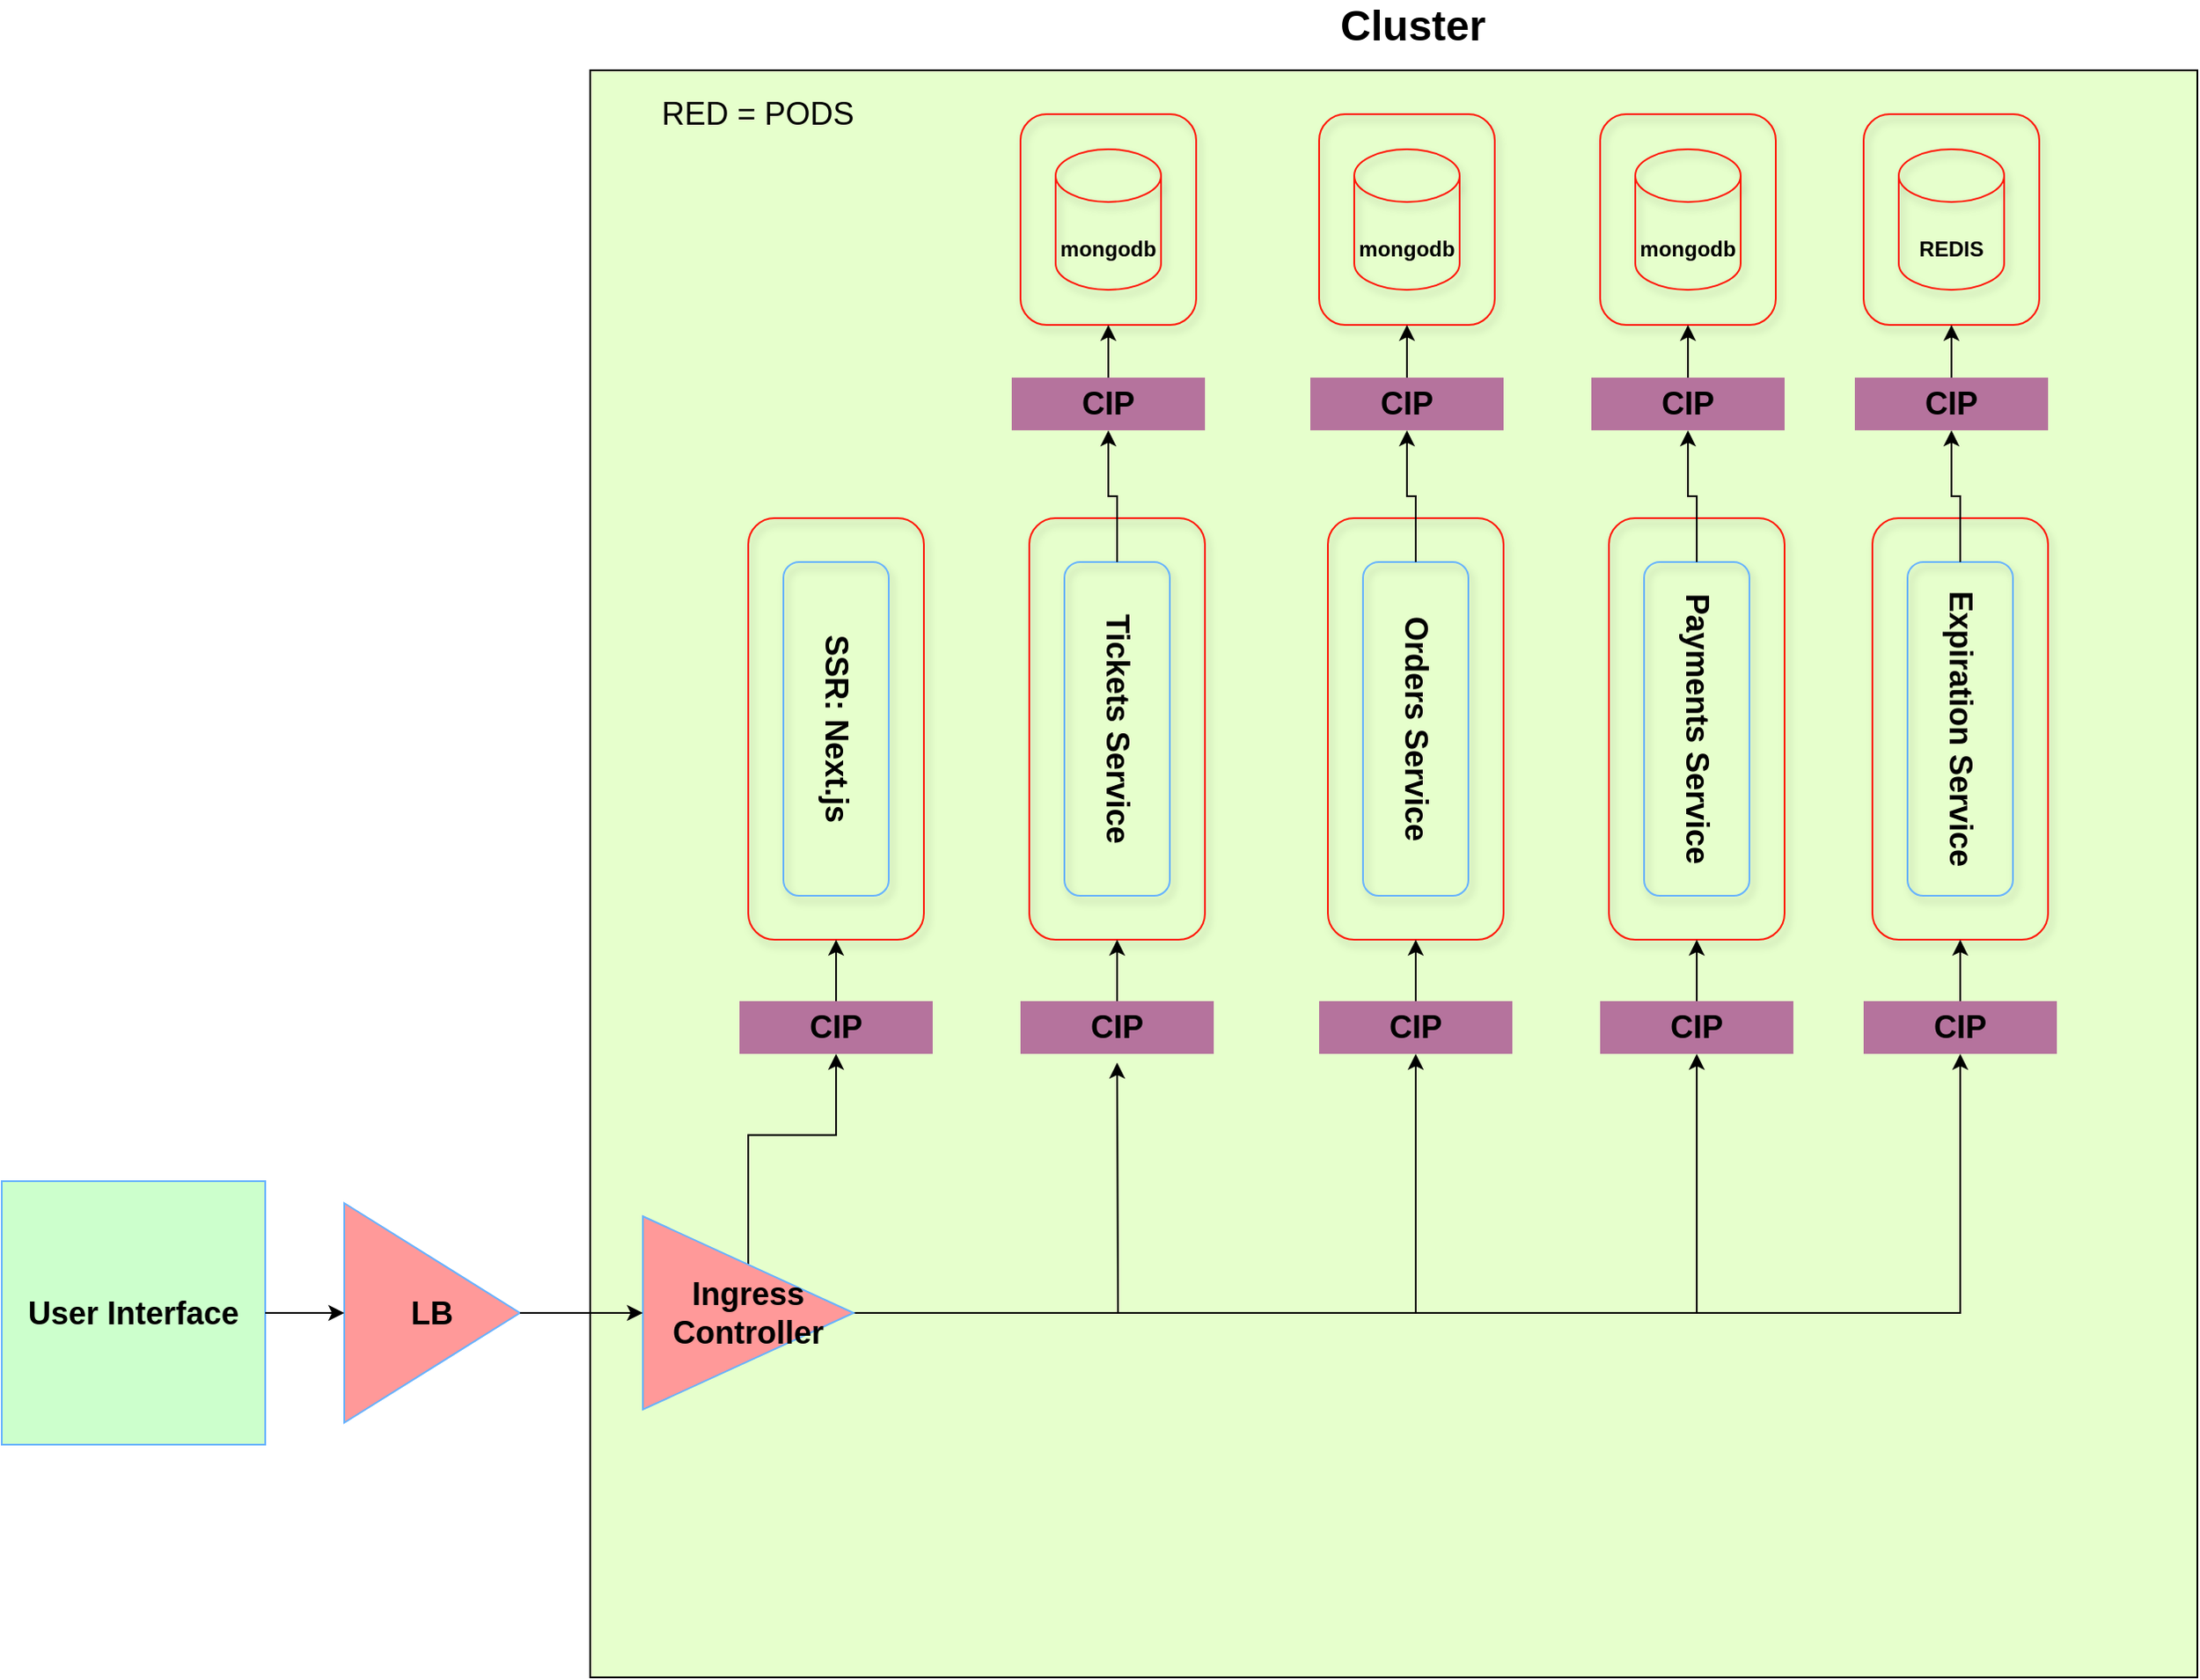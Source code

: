 <mxfile version="16.1.2" type="device"><diagram id="q9wXxjM_ykx0TMr-41ZR" name="Page-1"><mxGraphModel dx="3087" dy="1442" grid="1" gridSize="10" guides="1" tooltips="1" connect="1" arrows="1" fold="1" page="1" pageScale="1" pageWidth="850" pageHeight="1100" math="0" shadow="0"><root><mxCell id="0"/><mxCell id="1" parent="0"/><mxCell id="NYNyKy0_r3egmbN0h02k-190" value="&lt;b&gt;User Interface&lt;/b&gt;" style="whiteSpace=wrap;html=1;aspect=fixed;shadow=0;fontSize=18;strokeColor=#66B2FF;fillColor=#CCFFCC;" vertex="1" parent="1"><mxGeometry x="-790" y="707.5" width="150" height="150" as="geometry"/></mxCell><mxCell id="NYNyKy0_r3egmbN0h02k-1" value="" style="whiteSpace=wrap;html=1;aspect=fixed;fillColor=#E6FFCC;" vertex="1" parent="1"><mxGeometry x="-455" y="75" width="915" height="915" as="geometry"/></mxCell><mxCell id="NYNyKy0_r3egmbN0h02k-2" value="&lt;font style=&quot;font-size: 24px&quot;&gt;&lt;b&gt;Cluster&lt;/b&gt;&lt;/font&gt;" style="text;html=1;align=center;verticalAlign=middle;resizable=0;points=[];autosize=1;strokeColor=none;fillColor=none;" vertex="1" parent="1"><mxGeometry x="-37.5" y="40" width="100" height="20" as="geometry"/></mxCell><mxCell id="NYNyKy0_r3egmbN0h02k-89" value="" style="group" vertex="1" connectable="0" parent="1"><mxGeometry x="-370" y="330" width="110" height="305" as="geometry"/></mxCell><mxCell id="NYNyKy0_r3egmbN0h02k-94" value="&lt;b&gt;CIP&lt;/b&gt;" style="rounded=0;whiteSpace=wrap;html=1;shadow=0;fontSize=18;strokeColor=none;fillColor=#B5739D;" vertex="1" parent="NYNyKy0_r3egmbN0h02k-89"><mxGeometry y="275" width="110" height="30" as="geometry"/></mxCell><mxCell id="NYNyKy0_r3egmbN0h02k-97" value="" style="group" vertex="1" connectable="0" parent="NYNyKy0_r3egmbN0h02k-89"><mxGeometry x="5" width="100" height="240" as="geometry"/></mxCell><mxCell id="NYNyKy0_r3egmbN0h02k-90" value="" style="group" vertex="1" connectable="0" parent="NYNyKy0_r3egmbN0h02k-97"><mxGeometry width="100" height="240" as="geometry"/></mxCell><mxCell id="NYNyKy0_r3egmbN0h02k-91" value="" style="rounded=1;whiteSpace=wrap;html=1;shadow=1;fontSize=24;strokeColor=#FF1808;fillColor=none;rotation=90;" vertex="1" parent="NYNyKy0_r3egmbN0h02k-90"><mxGeometry x="-70" y="70" width="240" height="100" as="geometry"/></mxCell><mxCell id="NYNyKy0_r3egmbN0h02k-92" value="&lt;font style=&quot;font-size: 18px&quot;&gt;&lt;b&gt;SSR: Next.js&lt;br&gt;&lt;/b&gt;&lt;/font&gt;" style="rounded=1;whiteSpace=wrap;html=1;shadow=1;fontSize=12;strokeColor=#66B2FF;fillColor=none;rotation=90;" vertex="1" parent="NYNyKy0_r3egmbN0h02k-90"><mxGeometry x="-45" y="90" width="190" height="60" as="geometry"/></mxCell><mxCell id="NYNyKy0_r3egmbN0h02k-93" style="edgeStyle=orthogonalEdgeStyle;rounded=0;orthogonalLoop=1;jettySize=auto;html=1;entryX=1;entryY=0.5;entryDx=0;entryDy=0;fontSize=18;" edge="1" parent="NYNyKy0_r3egmbN0h02k-89" source="NYNyKy0_r3egmbN0h02k-94" target="NYNyKy0_r3egmbN0h02k-91"><mxGeometry relative="1" as="geometry"/></mxCell><mxCell id="NYNyKy0_r3egmbN0h02k-100" value="" style="group" vertex="1" connectable="0" parent="1"><mxGeometry x="-215" y="100" width="115" height="535" as="geometry"/></mxCell><mxCell id="NYNyKy0_r3egmbN0h02k-18" value="&lt;b&gt;CIP&lt;/b&gt;" style="rounded=0;whiteSpace=wrap;html=1;shadow=0;fontSize=18;strokeColor=none;fillColor=#B5739D;" vertex="1" parent="NYNyKy0_r3egmbN0h02k-100"><mxGeometry y="150" width="110" height="30" as="geometry"/></mxCell><mxCell id="NYNyKy0_r3egmbN0h02k-20" value="" style="group" vertex="1" connectable="0" parent="NYNyKy0_r3egmbN0h02k-100"><mxGeometry x="5" width="100" height="120" as="geometry"/></mxCell><mxCell id="NYNyKy0_r3egmbN0h02k-12" value="" style="group" vertex="1" connectable="0" parent="NYNyKy0_r3egmbN0h02k-20"><mxGeometry width="100" height="120" as="geometry"/></mxCell><mxCell id="NYNyKy0_r3egmbN0h02k-5" value="" style="rounded=1;whiteSpace=wrap;html=1;shadow=1;fontSize=24;strokeColor=#FF1808;fillColor=none;rotation=90;" vertex="1" parent="NYNyKy0_r3egmbN0h02k-12"><mxGeometry x="-10" y="10" width="120" height="100" as="geometry"/></mxCell><mxCell id="NYNyKy0_r3egmbN0h02k-6" value="&lt;font style=&quot;font-size: 12px&quot;&gt;&lt;b&gt;mongodb&lt;/b&gt;&lt;/font&gt;" style="shape=cylinder3;whiteSpace=wrap;html=1;boundedLbl=1;backgroundOutline=1;size=15;shadow=1;fontSize=24;strokeColor=#FF1808;fillColor=none;" vertex="1" parent="NYNyKy0_r3egmbN0h02k-12"><mxGeometry x="20" y="20" width="60" height="80" as="geometry"/></mxCell><mxCell id="NYNyKy0_r3egmbN0h02k-30" value="" style="group" vertex="1" connectable="0" parent="NYNyKy0_r3egmbN0h02k-100"><mxGeometry x="5" y="230" width="110" height="305" as="geometry"/></mxCell><mxCell id="NYNyKy0_r3egmbN0h02k-10" value="" style="group" vertex="1" connectable="0" parent="NYNyKy0_r3egmbN0h02k-30"><mxGeometry x="5" width="100" height="240" as="geometry"/></mxCell><mxCell id="NYNyKy0_r3egmbN0h02k-4" value="" style="rounded=1;whiteSpace=wrap;html=1;shadow=1;fontSize=24;strokeColor=#FF1808;fillColor=none;rotation=90;" vertex="1" parent="NYNyKy0_r3egmbN0h02k-10"><mxGeometry x="-70" y="70" width="240" height="100" as="geometry"/></mxCell><mxCell id="NYNyKy0_r3egmbN0h02k-7" value="&lt;font style=&quot;font-size: 18px&quot;&gt;&lt;b&gt;Tickets Service&lt;/b&gt;&lt;/font&gt;" style="rounded=1;whiteSpace=wrap;html=1;shadow=1;fontSize=12;strokeColor=#66B2FF;fillColor=none;rotation=90;" vertex="1" parent="NYNyKy0_r3egmbN0h02k-10"><mxGeometry x="-45" y="90" width="190" height="60" as="geometry"/></mxCell><mxCell id="NYNyKy0_r3egmbN0h02k-29" style="edgeStyle=orthogonalEdgeStyle;rounded=0;orthogonalLoop=1;jettySize=auto;html=1;entryX=1;entryY=0.5;entryDx=0;entryDy=0;fontSize=18;" edge="1" parent="NYNyKy0_r3egmbN0h02k-30" source="NYNyKy0_r3egmbN0h02k-27" target="NYNyKy0_r3egmbN0h02k-4"><mxGeometry relative="1" as="geometry"/></mxCell><mxCell id="NYNyKy0_r3egmbN0h02k-27" value="&lt;b&gt;CIP&lt;/b&gt;" style="rounded=0;whiteSpace=wrap;html=1;shadow=0;fontSize=18;strokeColor=none;fillColor=#B5739D;" vertex="1" parent="NYNyKy0_r3egmbN0h02k-30"><mxGeometry y="275" width="110" height="30" as="geometry"/></mxCell><mxCell id="NYNyKy0_r3egmbN0h02k-37" style="edgeStyle=orthogonalEdgeStyle;rounded=0;orthogonalLoop=1;jettySize=auto;html=1;entryX=0.5;entryY=1;entryDx=0;entryDy=0;fontSize=18;" edge="1" parent="NYNyKy0_r3egmbN0h02k-100" source="NYNyKy0_r3egmbN0h02k-7" target="NYNyKy0_r3egmbN0h02k-18"><mxGeometry relative="1" as="geometry"/></mxCell><mxCell id="NYNyKy0_r3egmbN0h02k-19" style="edgeStyle=orthogonalEdgeStyle;rounded=0;orthogonalLoop=1;jettySize=auto;html=1;entryX=1;entryY=0.5;entryDx=0;entryDy=0;fontSize=18;" edge="1" parent="NYNyKy0_r3egmbN0h02k-100" source="NYNyKy0_r3egmbN0h02k-18" target="NYNyKy0_r3egmbN0h02k-5"><mxGeometry relative="1" as="geometry"/></mxCell><mxCell id="NYNyKy0_r3egmbN0h02k-101" value="&lt;font style=&quot;font-size: 18px&quot;&gt;RED = PODS&lt;/font&gt;" style="text;html=1;align=center;verticalAlign=middle;resizable=0;points=[];autosize=1;strokeColor=none;fillColor=none;fontSize=18;" vertex="1" parent="1"><mxGeometry x="-425" y="85" width="130" height="30" as="geometry"/></mxCell><mxCell id="NYNyKy0_r3egmbN0h02k-110" value="" style="group" vertex="1" connectable="0" parent="1"><mxGeometry x="-45" y="100" width="115" height="535" as="geometry"/></mxCell><mxCell id="NYNyKy0_r3egmbN0h02k-112" value="" style="group" vertex="1" connectable="0" parent="NYNyKy0_r3egmbN0h02k-110"><mxGeometry x="5" width="100" height="120" as="geometry"/></mxCell><mxCell id="NYNyKy0_r3egmbN0h02k-113" value="" style="group" vertex="1" connectable="0" parent="NYNyKy0_r3egmbN0h02k-112"><mxGeometry width="100" height="120" as="geometry"/></mxCell><mxCell id="NYNyKy0_r3egmbN0h02k-114" value="" style="rounded=1;whiteSpace=wrap;html=1;shadow=1;fontSize=24;strokeColor=#FF1808;fillColor=none;rotation=90;" vertex="1" parent="NYNyKy0_r3egmbN0h02k-113"><mxGeometry x="-10" y="10" width="120" height="100" as="geometry"/></mxCell><mxCell id="NYNyKy0_r3egmbN0h02k-115" value="&lt;font style=&quot;font-size: 12px&quot;&gt;&lt;b&gt;mongodb&lt;/b&gt;&lt;/font&gt;" style="shape=cylinder3;whiteSpace=wrap;html=1;boundedLbl=1;backgroundOutline=1;size=15;shadow=1;fontSize=24;strokeColor=#FF1808;fillColor=none;" vertex="1" parent="NYNyKy0_r3egmbN0h02k-113"><mxGeometry x="20" y="20" width="60" height="80" as="geometry"/></mxCell><mxCell id="NYNyKy0_r3egmbN0h02k-136" value="" style="group" vertex="1" connectable="0" parent="NYNyKy0_r3egmbN0h02k-110"><mxGeometry y="150" width="115" height="385" as="geometry"/></mxCell><mxCell id="NYNyKy0_r3egmbN0h02k-111" value="&lt;b&gt;CIP&lt;/b&gt;" style="rounded=0;whiteSpace=wrap;html=1;shadow=0;fontSize=18;strokeColor=none;fillColor=#B5739D;" vertex="1" parent="NYNyKy0_r3egmbN0h02k-136"><mxGeometry width="110" height="30" as="geometry"/></mxCell><mxCell id="NYNyKy0_r3egmbN0h02k-116" value="" style="group" vertex="1" connectable="0" parent="NYNyKy0_r3egmbN0h02k-136"><mxGeometry x="5" y="80" width="110" height="305" as="geometry"/></mxCell><mxCell id="NYNyKy0_r3egmbN0h02k-117" value="" style="group" vertex="1" connectable="0" parent="NYNyKy0_r3egmbN0h02k-116"><mxGeometry x="5" width="100" height="240" as="geometry"/></mxCell><mxCell id="NYNyKy0_r3egmbN0h02k-118" value="" style="rounded=1;whiteSpace=wrap;html=1;shadow=1;fontSize=24;strokeColor=#FF1808;fillColor=none;rotation=90;" vertex="1" parent="NYNyKy0_r3egmbN0h02k-117"><mxGeometry x="-70" y="70" width="240" height="100" as="geometry"/></mxCell><mxCell id="NYNyKy0_r3egmbN0h02k-119" value="&lt;font style=&quot;font-size: 18px&quot;&gt;&lt;b&gt;Orders Service&lt;br&gt;&lt;/b&gt;&lt;/font&gt;" style="rounded=1;whiteSpace=wrap;html=1;shadow=1;fontSize=12;strokeColor=#66B2FF;fillColor=none;rotation=90;" vertex="1" parent="NYNyKy0_r3egmbN0h02k-117"><mxGeometry x="-45" y="90" width="190" height="60" as="geometry"/></mxCell><mxCell id="NYNyKy0_r3egmbN0h02k-120" style="edgeStyle=orthogonalEdgeStyle;rounded=0;orthogonalLoop=1;jettySize=auto;html=1;entryX=1;entryY=0.5;entryDx=0;entryDy=0;fontSize=18;" edge="1" parent="NYNyKy0_r3egmbN0h02k-116" source="NYNyKy0_r3egmbN0h02k-121" target="NYNyKy0_r3egmbN0h02k-118"><mxGeometry relative="1" as="geometry"/></mxCell><mxCell id="NYNyKy0_r3egmbN0h02k-121" value="&lt;b&gt;CIP&lt;/b&gt;" style="rounded=0;whiteSpace=wrap;html=1;shadow=0;fontSize=18;strokeColor=none;fillColor=#B5739D;" vertex="1" parent="NYNyKy0_r3egmbN0h02k-116"><mxGeometry y="275" width="110" height="30" as="geometry"/></mxCell><mxCell id="NYNyKy0_r3egmbN0h02k-122" style="edgeStyle=orthogonalEdgeStyle;rounded=0;orthogonalLoop=1;jettySize=auto;html=1;entryX=0.5;entryY=1;entryDx=0;entryDy=0;fontSize=18;" edge="1" parent="NYNyKy0_r3egmbN0h02k-136" source="NYNyKy0_r3egmbN0h02k-119" target="NYNyKy0_r3egmbN0h02k-111"><mxGeometry relative="1" as="geometry"/></mxCell><mxCell id="NYNyKy0_r3egmbN0h02k-123" style="edgeStyle=orthogonalEdgeStyle;rounded=0;orthogonalLoop=1;jettySize=auto;html=1;entryX=1;entryY=0.5;entryDx=0;entryDy=0;fontSize=18;" edge="1" parent="NYNyKy0_r3egmbN0h02k-110" source="NYNyKy0_r3egmbN0h02k-111" target="NYNyKy0_r3egmbN0h02k-114"><mxGeometry relative="1" as="geometry"/></mxCell><mxCell id="NYNyKy0_r3egmbN0h02k-137" value="" style="group" vertex="1" connectable="0" parent="1"><mxGeometry x="115" y="100" width="115" height="535" as="geometry"/></mxCell><mxCell id="NYNyKy0_r3egmbN0h02k-138" value="" style="group" vertex="1" connectable="0" parent="NYNyKy0_r3egmbN0h02k-137"><mxGeometry x="5" width="100" height="120" as="geometry"/></mxCell><mxCell id="NYNyKy0_r3egmbN0h02k-139" value="" style="group" vertex="1" connectable="0" parent="NYNyKy0_r3egmbN0h02k-138"><mxGeometry width="100" height="120" as="geometry"/></mxCell><mxCell id="NYNyKy0_r3egmbN0h02k-140" value="" style="rounded=1;whiteSpace=wrap;html=1;shadow=1;fontSize=24;strokeColor=#FF1808;fillColor=none;rotation=90;" vertex="1" parent="NYNyKy0_r3egmbN0h02k-139"><mxGeometry x="-10" y="10" width="120" height="100" as="geometry"/></mxCell><mxCell id="NYNyKy0_r3egmbN0h02k-141" value="&lt;font style=&quot;font-size: 12px&quot;&gt;&lt;b&gt;mongodb&lt;/b&gt;&lt;/font&gt;" style="shape=cylinder3;whiteSpace=wrap;html=1;boundedLbl=1;backgroundOutline=1;size=15;shadow=1;fontSize=24;strokeColor=#FF1808;fillColor=none;" vertex="1" parent="NYNyKy0_r3egmbN0h02k-139"><mxGeometry x="20" y="20" width="60" height="80" as="geometry"/></mxCell><mxCell id="NYNyKy0_r3egmbN0h02k-142" value="" style="group" vertex="1" connectable="0" parent="NYNyKy0_r3egmbN0h02k-137"><mxGeometry y="150" width="115" height="385" as="geometry"/></mxCell><mxCell id="NYNyKy0_r3egmbN0h02k-143" value="&lt;b&gt;CIP&lt;/b&gt;" style="rounded=0;whiteSpace=wrap;html=1;shadow=0;fontSize=18;strokeColor=none;fillColor=#B5739D;" vertex="1" parent="NYNyKy0_r3egmbN0h02k-142"><mxGeometry width="110" height="30" as="geometry"/></mxCell><mxCell id="NYNyKy0_r3egmbN0h02k-144" value="" style="group" vertex="1" connectable="0" parent="NYNyKy0_r3egmbN0h02k-142"><mxGeometry x="5" y="80" width="110" height="305" as="geometry"/></mxCell><mxCell id="NYNyKy0_r3egmbN0h02k-145" value="" style="group" vertex="1" connectable="0" parent="NYNyKy0_r3egmbN0h02k-144"><mxGeometry x="5" width="100" height="240" as="geometry"/></mxCell><mxCell id="NYNyKy0_r3egmbN0h02k-146" value="" style="rounded=1;whiteSpace=wrap;html=1;shadow=1;fontSize=24;strokeColor=#FF1808;fillColor=none;rotation=90;" vertex="1" parent="NYNyKy0_r3egmbN0h02k-145"><mxGeometry x="-70" y="70" width="240" height="100" as="geometry"/></mxCell><mxCell id="NYNyKy0_r3egmbN0h02k-147" value="&lt;font style=&quot;font-size: 18px&quot;&gt;&lt;b&gt;Payments Service&lt;br&gt;&lt;/b&gt;&lt;/font&gt;" style="rounded=1;whiteSpace=wrap;html=1;shadow=1;fontSize=12;strokeColor=#66B2FF;fillColor=none;rotation=90;" vertex="1" parent="NYNyKy0_r3egmbN0h02k-145"><mxGeometry x="-45" y="90" width="190" height="60" as="geometry"/></mxCell><mxCell id="NYNyKy0_r3egmbN0h02k-148" style="edgeStyle=orthogonalEdgeStyle;rounded=0;orthogonalLoop=1;jettySize=auto;html=1;entryX=1;entryY=0.5;entryDx=0;entryDy=0;fontSize=18;" edge="1" parent="NYNyKy0_r3egmbN0h02k-144" source="NYNyKy0_r3egmbN0h02k-149" target="NYNyKy0_r3egmbN0h02k-146"><mxGeometry relative="1" as="geometry"/></mxCell><mxCell id="NYNyKy0_r3egmbN0h02k-149" value="&lt;b&gt;CIP&lt;/b&gt;" style="rounded=0;whiteSpace=wrap;html=1;shadow=0;fontSize=18;strokeColor=none;fillColor=#B5739D;" vertex="1" parent="NYNyKy0_r3egmbN0h02k-144"><mxGeometry y="275" width="110" height="30" as="geometry"/></mxCell><mxCell id="NYNyKy0_r3egmbN0h02k-150" style="edgeStyle=orthogonalEdgeStyle;rounded=0;orthogonalLoop=1;jettySize=auto;html=1;entryX=0.5;entryY=1;entryDx=0;entryDy=0;fontSize=18;" edge="1" parent="NYNyKy0_r3egmbN0h02k-142" source="NYNyKy0_r3egmbN0h02k-147" target="NYNyKy0_r3egmbN0h02k-143"><mxGeometry relative="1" as="geometry"/></mxCell><mxCell id="NYNyKy0_r3egmbN0h02k-151" style="edgeStyle=orthogonalEdgeStyle;rounded=0;orthogonalLoop=1;jettySize=auto;html=1;entryX=1;entryY=0.5;entryDx=0;entryDy=0;fontSize=18;" edge="1" parent="NYNyKy0_r3egmbN0h02k-137" source="NYNyKy0_r3egmbN0h02k-143" target="NYNyKy0_r3egmbN0h02k-140"><mxGeometry relative="1" as="geometry"/></mxCell><mxCell id="NYNyKy0_r3egmbN0h02k-166" value="" style="group" vertex="1" connectable="0" parent="1"><mxGeometry x="265" y="100" width="115" height="535" as="geometry"/></mxCell><mxCell id="NYNyKy0_r3egmbN0h02k-167" value="" style="group" vertex="1" connectable="0" parent="NYNyKy0_r3egmbN0h02k-166"><mxGeometry x="5" width="100" height="120" as="geometry"/></mxCell><mxCell id="NYNyKy0_r3egmbN0h02k-168" value="" style="group" vertex="1" connectable="0" parent="NYNyKy0_r3egmbN0h02k-167"><mxGeometry width="100" height="120" as="geometry"/></mxCell><mxCell id="NYNyKy0_r3egmbN0h02k-169" value="" style="rounded=1;whiteSpace=wrap;html=1;shadow=1;fontSize=24;strokeColor=#FF1808;fillColor=none;rotation=90;" vertex="1" parent="NYNyKy0_r3egmbN0h02k-168"><mxGeometry x="-10" y="10" width="120" height="100" as="geometry"/></mxCell><mxCell id="NYNyKy0_r3egmbN0h02k-170" value="&lt;span style=&quot;font-size: 12px&quot;&gt;&lt;b&gt;REDIS&lt;/b&gt;&lt;/span&gt;" style="shape=cylinder3;whiteSpace=wrap;html=1;boundedLbl=1;backgroundOutline=1;size=15;shadow=1;fontSize=24;strokeColor=#FF1808;fillColor=none;" vertex="1" parent="NYNyKy0_r3egmbN0h02k-168"><mxGeometry x="20" y="20" width="60" height="80" as="geometry"/></mxCell><mxCell id="NYNyKy0_r3egmbN0h02k-171" value="" style="group" vertex="1" connectable="0" parent="NYNyKy0_r3egmbN0h02k-166"><mxGeometry y="150" width="115" height="385" as="geometry"/></mxCell><mxCell id="NYNyKy0_r3egmbN0h02k-172" value="&lt;b&gt;CIP&lt;/b&gt;" style="rounded=0;whiteSpace=wrap;html=1;shadow=0;fontSize=18;strokeColor=none;fillColor=#B5739D;" vertex="1" parent="NYNyKy0_r3egmbN0h02k-171"><mxGeometry width="110" height="30" as="geometry"/></mxCell><mxCell id="NYNyKy0_r3egmbN0h02k-173" value="" style="group" vertex="1" connectable="0" parent="NYNyKy0_r3egmbN0h02k-171"><mxGeometry x="5" y="80" width="110" height="305" as="geometry"/></mxCell><mxCell id="NYNyKy0_r3egmbN0h02k-174" value="" style="group" vertex="1" connectable="0" parent="NYNyKy0_r3egmbN0h02k-173"><mxGeometry x="5" width="100" height="240" as="geometry"/></mxCell><mxCell id="NYNyKy0_r3egmbN0h02k-175" value="" style="rounded=1;whiteSpace=wrap;html=1;shadow=1;fontSize=24;strokeColor=#FF1808;fillColor=none;rotation=90;" vertex="1" parent="NYNyKy0_r3egmbN0h02k-174"><mxGeometry x="-70" y="70" width="240" height="100" as="geometry"/></mxCell><mxCell id="NYNyKy0_r3egmbN0h02k-176" value="&lt;font style=&quot;font-size: 18px&quot;&gt;&lt;b&gt;Expiration Service&lt;br&gt;&lt;/b&gt;&lt;/font&gt;" style="rounded=1;whiteSpace=wrap;html=1;shadow=1;fontSize=12;strokeColor=#66B2FF;fillColor=none;rotation=90;" vertex="1" parent="NYNyKy0_r3egmbN0h02k-174"><mxGeometry x="-45" y="90" width="190" height="60" as="geometry"/></mxCell><mxCell id="NYNyKy0_r3egmbN0h02k-177" style="edgeStyle=orthogonalEdgeStyle;rounded=0;orthogonalLoop=1;jettySize=auto;html=1;entryX=1;entryY=0.5;entryDx=0;entryDy=0;fontSize=18;" edge="1" parent="NYNyKy0_r3egmbN0h02k-173" source="NYNyKy0_r3egmbN0h02k-178" target="NYNyKy0_r3egmbN0h02k-175"><mxGeometry relative="1" as="geometry"/></mxCell><mxCell id="NYNyKy0_r3egmbN0h02k-178" value="&lt;b&gt;CIP&lt;/b&gt;" style="rounded=0;whiteSpace=wrap;html=1;shadow=0;fontSize=18;strokeColor=none;fillColor=#B5739D;" vertex="1" parent="NYNyKy0_r3egmbN0h02k-173"><mxGeometry y="275" width="110" height="30" as="geometry"/></mxCell><mxCell id="NYNyKy0_r3egmbN0h02k-179" style="edgeStyle=orthogonalEdgeStyle;rounded=0;orthogonalLoop=1;jettySize=auto;html=1;entryX=0.5;entryY=1;entryDx=0;entryDy=0;fontSize=18;" edge="1" parent="NYNyKy0_r3egmbN0h02k-171" source="NYNyKy0_r3egmbN0h02k-176" target="NYNyKy0_r3egmbN0h02k-172"><mxGeometry relative="1" as="geometry"/></mxCell><mxCell id="NYNyKy0_r3egmbN0h02k-180" style="edgeStyle=orthogonalEdgeStyle;rounded=0;orthogonalLoop=1;jettySize=auto;html=1;entryX=1;entryY=0.5;entryDx=0;entryDy=0;fontSize=18;" edge="1" parent="NYNyKy0_r3egmbN0h02k-166" source="NYNyKy0_r3egmbN0h02k-172" target="NYNyKy0_r3egmbN0h02k-169"><mxGeometry relative="1" as="geometry"/></mxCell><mxCell id="NYNyKy0_r3egmbN0h02k-181" value="&lt;b&gt;LB&lt;/b&gt;" style="triangle;whiteSpace=wrap;html=1;shadow=0;fontSize=18;strokeColor=#66B2FF;fillColor=#FF9999;" vertex="1" parent="1"><mxGeometry x="-595" y="720" width="100" height="125" as="geometry"/></mxCell><mxCell id="NYNyKy0_r3egmbN0h02k-184" style="edgeStyle=orthogonalEdgeStyle;rounded=0;orthogonalLoop=1;jettySize=auto;html=1;entryX=0.5;entryY=1;entryDx=0;entryDy=0;fontSize=18;" edge="1" parent="1" source="NYNyKy0_r3egmbN0h02k-183" target="NYNyKy0_r3egmbN0h02k-94"><mxGeometry relative="1" as="geometry"/></mxCell><mxCell id="NYNyKy0_r3egmbN0h02k-185" style="edgeStyle=orthogonalEdgeStyle;rounded=0;orthogonalLoop=1;jettySize=auto;html=1;fontSize=18;" edge="1" parent="1" source="NYNyKy0_r3egmbN0h02k-183"><mxGeometry relative="1" as="geometry"><mxPoint x="-155" y="640" as="targetPoint"/></mxGeometry></mxCell><mxCell id="NYNyKy0_r3egmbN0h02k-186" style="edgeStyle=orthogonalEdgeStyle;rounded=0;orthogonalLoop=1;jettySize=auto;html=1;fontSize=18;" edge="1" parent="1" source="NYNyKy0_r3egmbN0h02k-183" target="NYNyKy0_r3egmbN0h02k-121"><mxGeometry relative="1" as="geometry"/></mxCell><mxCell id="NYNyKy0_r3egmbN0h02k-187" style="edgeStyle=orthogonalEdgeStyle;rounded=0;orthogonalLoop=1;jettySize=auto;html=1;fontSize=18;" edge="1" parent="1" source="NYNyKy0_r3egmbN0h02k-183" target="NYNyKy0_r3egmbN0h02k-149"><mxGeometry relative="1" as="geometry"/></mxCell><mxCell id="NYNyKy0_r3egmbN0h02k-188" style="edgeStyle=orthogonalEdgeStyle;rounded=0;orthogonalLoop=1;jettySize=auto;html=1;entryX=0.5;entryY=1;entryDx=0;entryDy=0;fontSize=18;" edge="1" parent="1" source="NYNyKy0_r3egmbN0h02k-183" target="NYNyKy0_r3egmbN0h02k-178"><mxGeometry relative="1" as="geometry"/></mxCell><mxCell id="NYNyKy0_r3egmbN0h02k-183" value="&lt;b&gt;Ingress Controller&lt;/b&gt;" style="triangle;whiteSpace=wrap;html=1;shadow=0;fontSize=18;strokeColor=#66B2FF;fillColor=#FF9999;" vertex="1" parent="1"><mxGeometry x="-425" y="727.5" width="120" height="110" as="geometry"/></mxCell><mxCell id="NYNyKy0_r3egmbN0h02k-189" style="edgeStyle=orthogonalEdgeStyle;rounded=0;orthogonalLoop=1;jettySize=auto;html=1;fontSize=18;" edge="1" parent="1" source="NYNyKy0_r3egmbN0h02k-181" target="NYNyKy0_r3egmbN0h02k-183"><mxGeometry relative="1" as="geometry"/></mxCell><mxCell id="NYNyKy0_r3egmbN0h02k-191" style="edgeStyle=orthogonalEdgeStyle;rounded=0;orthogonalLoop=1;jettySize=auto;html=1;entryX=0;entryY=0.5;entryDx=0;entryDy=0;fontSize=18;" edge="1" parent="1" source="NYNyKy0_r3egmbN0h02k-190" target="NYNyKy0_r3egmbN0h02k-181"><mxGeometry relative="1" as="geometry"/></mxCell></root></mxGraphModel></diagram></mxfile>